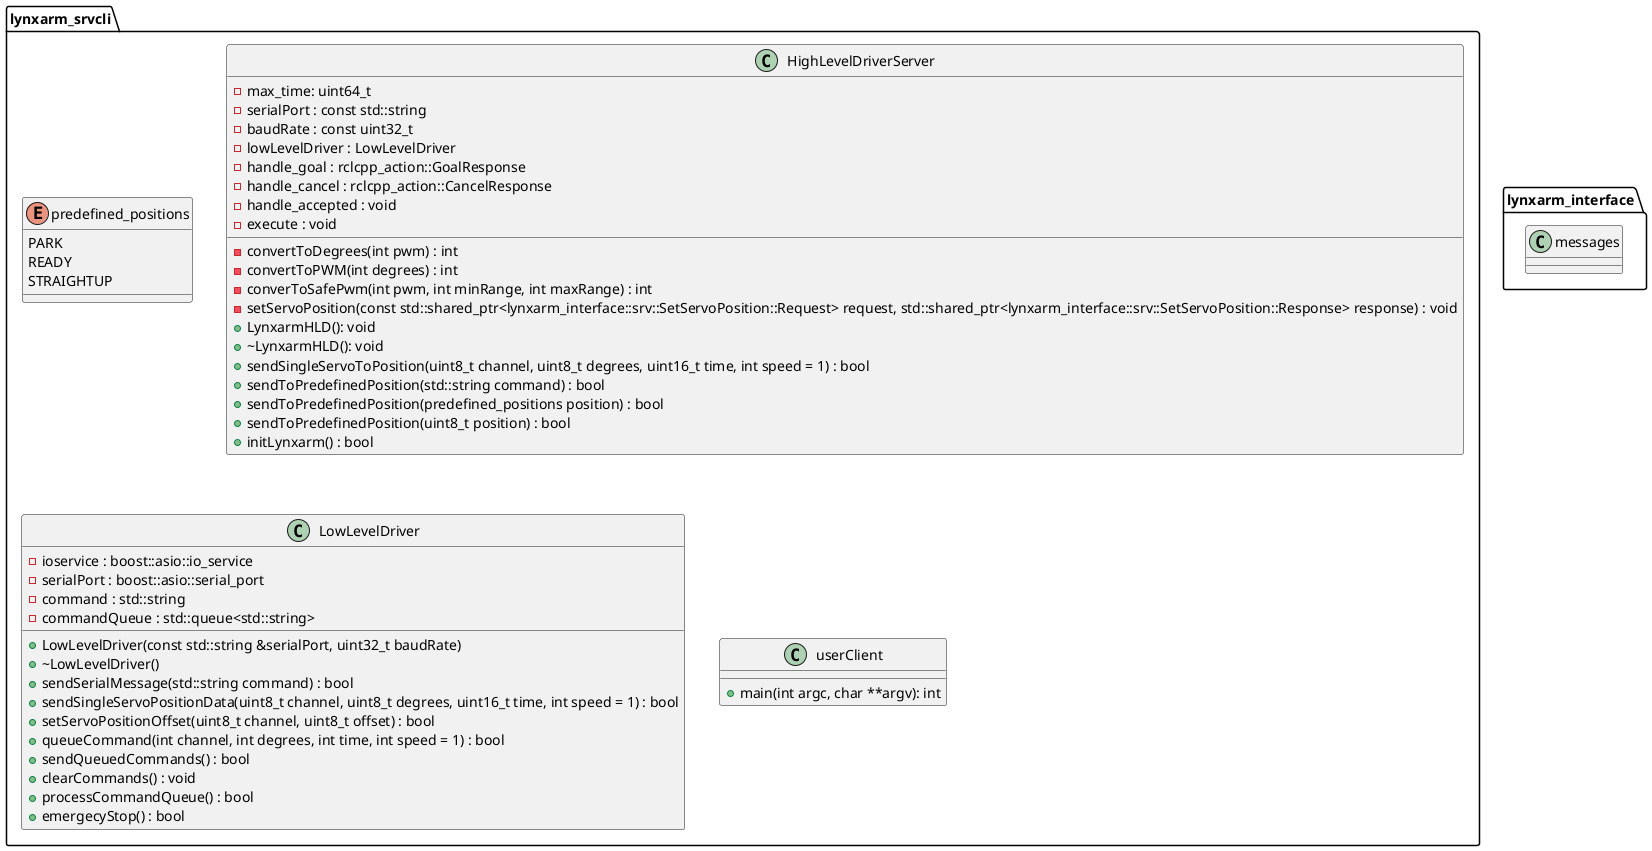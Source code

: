@startuml
package lynxarm_srvcli {
    enum predefined_positions {
        PARK
        READY
        STRAIGHTUP
    }

    class HighLevelDriverServer {
        - max_time: uint64_t
        - serialPort : const std::string
        - baudRate : const uint32_t
        - lowLevelDriver : LowLevelDriver
        - handle_goal : rclcpp_action::GoalResponse
        - handle_cancel : rclcpp_action::CancelResponse
        - handle_accepted : void
        - execute : void
        - convertToDegrees(int pwm) : int
        - convertToPWM(int degrees) : int
        - converToSafePwm(int pwm, int minRange, int maxRange) : int
        - setServoPosition(const std::shared_ptr<lynxarm_interface::srv::SetServoPosition::Request> request, std::shared_ptr<lynxarm_interface::srv::SetServoPosition::Response> response) : void


        + LynxarmHLD(): void
        + ~LynxarmHLD(): void
        + sendSingleServoToPosition(uint8_t channel, uint8_t degrees, uint16_t time, int speed = 1) : bool
        + sendToPredefinedPosition(std::string command) : bool
        + sendToPredefinedPosition(predefined_positions position) : bool
        + sendToPredefinedPosition(uint8_t position) : bool
        + initLynxarm() : bool

    }

    class LowLevelDriver {
        - ioservice : boost::asio::io_service
        - serialPort : boost::asio::serial_port
        - command : std::string
        - commandQueue : std::queue<std::string>
        
        + LowLevelDriver(const std::string &serialPort, uint32_t baudRate)
        + ~LowLevelDriver()
        + sendSerialMessage(std::string command) : bool
        + sendSingleServoPositionData(uint8_t channel, uint8_t degrees, uint16_t time, int speed = 1) : bool
        + setServoPositionOffset(uint8_t channel, uint8_t offset) : bool
        + queueCommand(int channel, int degrees, int time, int speed = 1) : bool
        + sendQueuedCommands() : bool
        + clearCommands() : void
        + processCommandQueue() : bool
        + emergecyStop() : bool
        
        
        
        }

    class userClient {
        + main(int argc, char **argv): int
    }
}

package lynxarm_interface {
    class messages

}

@enduml